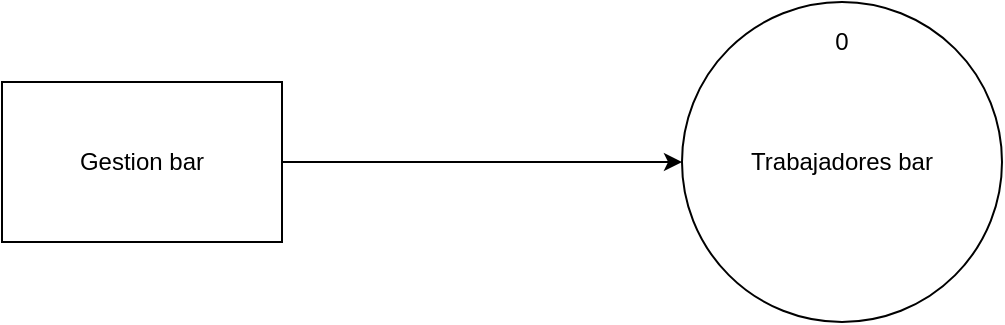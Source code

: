 <mxfile version="22.1.3" type="device">
  <diagram name="Página-1" id="-JkIOXFNWmTnDN814xZK">
    <mxGraphModel dx="1188" dy="789" grid="1" gridSize="10" guides="1" tooltips="1" connect="1" arrows="1" fold="1" page="1" pageScale="1" pageWidth="1169" pageHeight="827" math="0" shadow="0">
      <root>
        <mxCell id="0" />
        <mxCell id="1" parent="0" />
        <mxCell id="M2E19cieBR7NBifoGKxq-1" value="Trabajadores bar" style="ellipse;whiteSpace=wrap;html=1;aspect=fixed;" parent="1" vertex="1">
          <mxGeometry x="400" y="280" width="160" height="160" as="geometry" />
        </mxCell>
        <mxCell id="M2E19cieBR7NBifoGKxq-2" value="Gestion bar" style="rounded=0;whiteSpace=wrap;html=1;" parent="1" vertex="1">
          <mxGeometry x="60" y="320" width="140" height="80" as="geometry" />
        </mxCell>
        <mxCell id="M2E19cieBR7NBifoGKxq-3" value="" style="endArrow=classic;html=1;rounded=0;exitX=1;exitY=0.5;exitDx=0;exitDy=0;" parent="1" source="M2E19cieBR7NBifoGKxq-2" target="M2E19cieBR7NBifoGKxq-1" edge="1">
          <mxGeometry width="50" height="50" relative="1" as="geometry">
            <mxPoint x="560" y="440" as="sourcePoint" />
            <mxPoint x="610" y="390" as="targetPoint" />
          </mxGeometry>
        </mxCell>
        <mxCell id="M2E19cieBR7NBifoGKxq-6" value="0" style="text;html=1;strokeColor=none;fillColor=none;align=center;verticalAlign=middle;whiteSpace=wrap;rounded=0;" parent="1" vertex="1">
          <mxGeometry x="465" y="290" width="30" height="20" as="geometry" />
        </mxCell>
      </root>
    </mxGraphModel>
  </diagram>
</mxfile>
